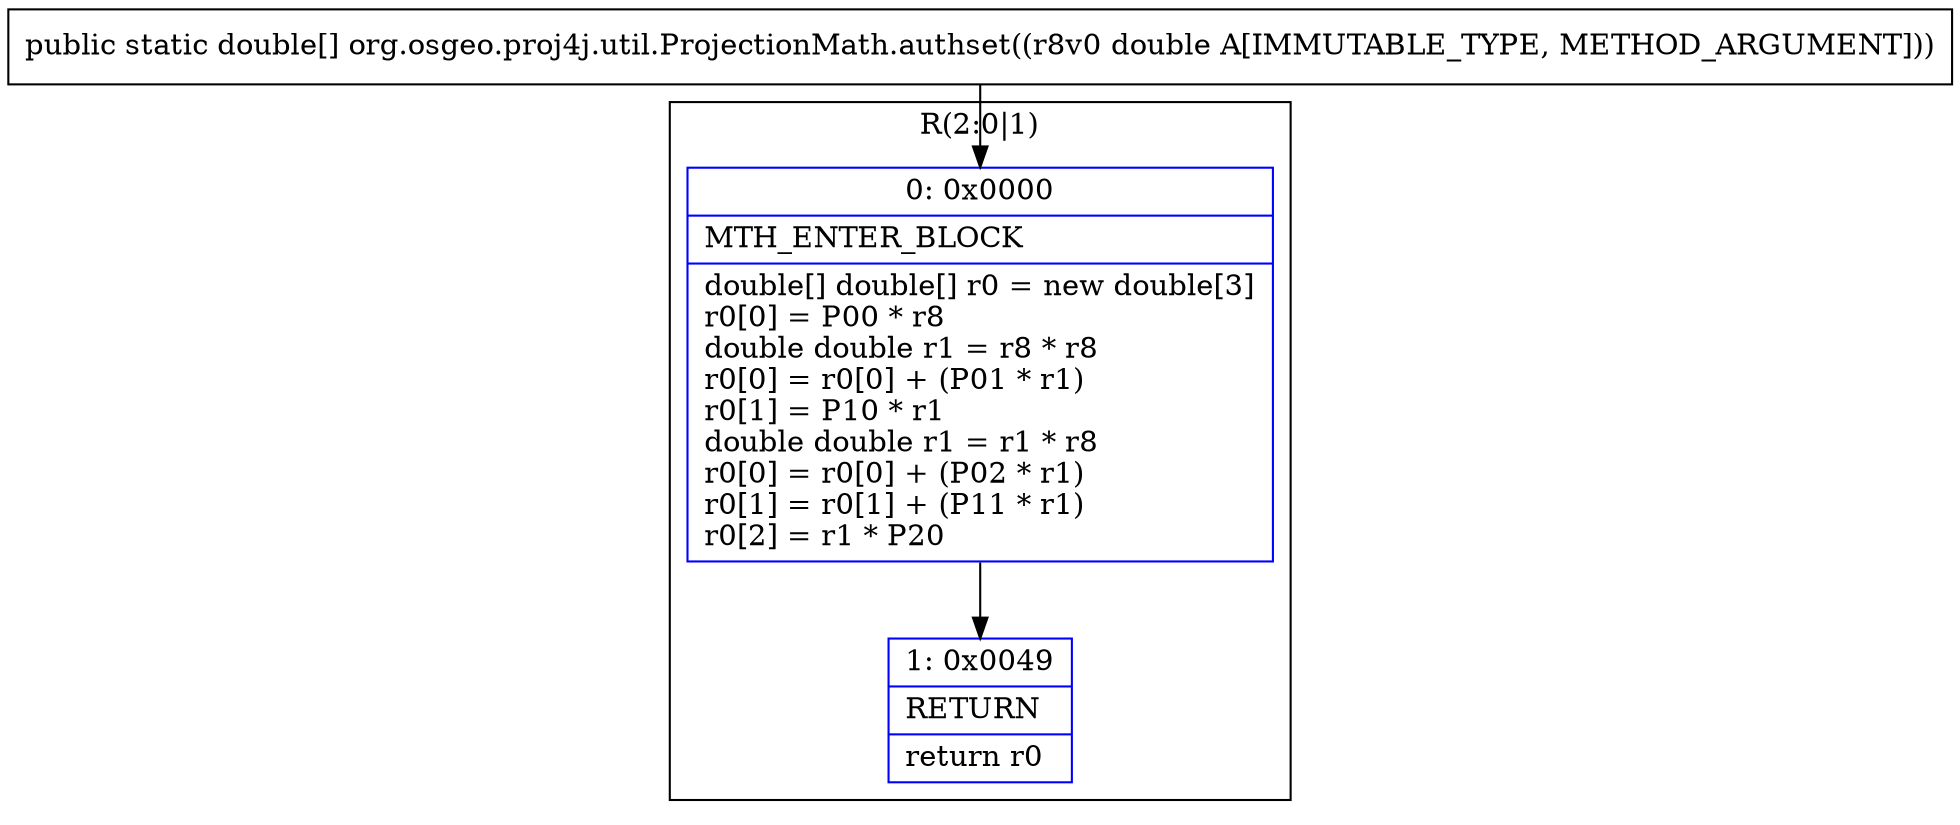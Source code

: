 digraph "CFG fororg.osgeo.proj4j.util.ProjectionMath.authset(D)[D" {
subgraph cluster_Region_1913423853 {
label = "R(2:0|1)";
node [shape=record,color=blue];
Node_0 [shape=record,label="{0\:\ 0x0000|MTH_ENTER_BLOCK\l|double[] double[] r0 = new double[3]\lr0[0] = P00 * r8\ldouble double r1 = r8 * r8\lr0[0] = r0[0] + (P01 * r1)\lr0[1] = P10 * r1\ldouble double r1 = r1 * r8\lr0[0] = r0[0] + (P02 * r1)\lr0[1] = r0[1] + (P11 * r1)\lr0[2] = r1 * P20\l}"];
Node_1 [shape=record,label="{1\:\ 0x0049|RETURN\l|return r0\l}"];
}
MethodNode[shape=record,label="{public static double[] org.osgeo.proj4j.util.ProjectionMath.authset((r8v0 double A[IMMUTABLE_TYPE, METHOD_ARGUMENT])) }"];
MethodNode -> Node_0;
Node_0 -> Node_1;
}

